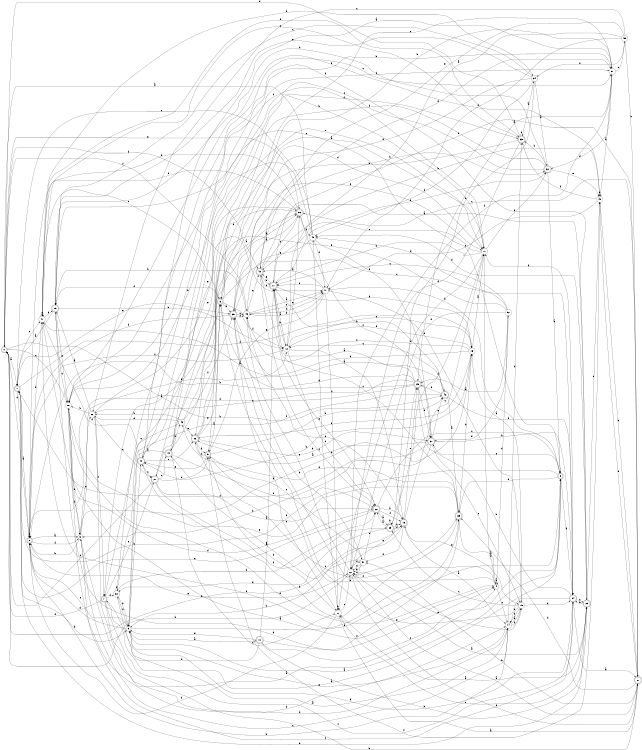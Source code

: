 digraph n43_6 {
__start0 [label="" shape="none"];

rankdir=LR;
size="8,5";

s0 [style="rounded,filled", color="black", fillcolor="white" shape="doublecircle", label="0"];
s1 [style="rounded,filled", color="black", fillcolor="white" shape="doublecircle", label="1"];
s2 [style="rounded,filled", color="black", fillcolor="white" shape="doublecircle", label="2"];
s3 [style="filled", color="black", fillcolor="white" shape="circle", label="3"];
s4 [style="filled", color="black", fillcolor="white" shape="circle", label="4"];
s5 [style="rounded,filled", color="black", fillcolor="white" shape="doublecircle", label="5"];
s6 [style="rounded,filled", color="black", fillcolor="white" shape="doublecircle", label="6"];
s7 [style="rounded,filled", color="black", fillcolor="white" shape="doublecircle", label="7"];
s8 [style="rounded,filled", color="black", fillcolor="white" shape="doublecircle", label="8"];
s9 [style="filled", color="black", fillcolor="white" shape="circle", label="9"];
s10 [style="rounded,filled", color="black", fillcolor="white" shape="doublecircle", label="10"];
s11 [style="rounded,filled", color="black", fillcolor="white" shape="doublecircle", label="11"];
s12 [style="filled", color="black", fillcolor="white" shape="circle", label="12"];
s13 [style="rounded,filled", color="black", fillcolor="white" shape="doublecircle", label="13"];
s14 [style="filled", color="black", fillcolor="white" shape="circle", label="14"];
s15 [style="filled", color="black", fillcolor="white" shape="circle", label="15"];
s16 [style="filled", color="black", fillcolor="white" shape="circle", label="16"];
s17 [style="filled", color="black", fillcolor="white" shape="circle", label="17"];
s18 [style="filled", color="black", fillcolor="white" shape="circle", label="18"];
s19 [style="rounded,filled", color="black", fillcolor="white" shape="doublecircle", label="19"];
s20 [style="filled", color="black", fillcolor="white" shape="circle", label="20"];
s21 [style="rounded,filled", color="black", fillcolor="white" shape="doublecircle", label="21"];
s22 [style="filled", color="black", fillcolor="white" shape="circle", label="22"];
s23 [style="rounded,filled", color="black", fillcolor="white" shape="doublecircle", label="23"];
s24 [style="rounded,filled", color="black", fillcolor="white" shape="doublecircle", label="24"];
s25 [style="rounded,filled", color="black", fillcolor="white" shape="doublecircle", label="25"];
s26 [style="filled", color="black", fillcolor="white" shape="circle", label="26"];
s27 [style="rounded,filled", color="black", fillcolor="white" shape="doublecircle", label="27"];
s28 [style="rounded,filled", color="black", fillcolor="white" shape="doublecircle", label="28"];
s29 [style="rounded,filled", color="black", fillcolor="white" shape="doublecircle", label="29"];
s30 [style="filled", color="black", fillcolor="white" shape="circle", label="30"];
s31 [style="filled", color="black", fillcolor="white" shape="circle", label="31"];
s32 [style="rounded,filled", color="black", fillcolor="white" shape="doublecircle", label="32"];
s33 [style="rounded,filled", color="black", fillcolor="white" shape="doublecircle", label="33"];
s34 [style="filled", color="black", fillcolor="white" shape="circle", label="34"];
s35 [style="rounded,filled", color="black", fillcolor="white" shape="doublecircle", label="35"];
s36 [style="rounded,filled", color="black", fillcolor="white" shape="doublecircle", label="36"];
s37 [style="rounded,filled", color="black", fillcolor="white" shape="doublecircle", label="37"];
s38 [style="rounded,filled", color="black", fillcolor="white" shape="doublecircle", label="38"];
s39 [style="rounded,filled", color="black", fillcolor="white" shape="doublecircle", label="39"];
s40 [style="rounded,filled", color="black", fillcolor="white" shape="doublecircle", label="40"];
s41 [style="filled", color="black", fillcolor="white" shape="circle", label="41"];
s42 [style="rounded,filled", color="black", fillcolor="white" shape="doublecircle", label="42"];
s43 [style="filled", color="black", fillcolor="white" shape="circle", label="43"];
s44 [style="rounded,filled", color="black", fillcolor="white" shape="doublecircle", label="44"];
s45 [style="filled", color="black", fillcolor="white" shape="circle", label="45"];
s46 [style="filled", color="black", fillcolor="white" shape="circle", label="46"];
s47 [style="filled", color="black", fillcolor="white" shape="circle", label="47"];
s48 [style="rounded,filled", color="black", fillcolor="white" shape="doublecircle", label="48"];
s49 [style="filled", color="black", fillcolor="white" shape="circle", label="49"];
s50 [style="filled", color="black", fillcolor="white" shape="circle", label="50"];
s51 [style="filled", color="black", fillcolor="white" shape="circle", label="51"];
s52 [style="filled", color="black", fillcolor="white" shape="circle", label="52"];
s0 -> s1 [label="a"];
s0 -> s42 [label="b"];
s0 -> s18 [label="c"];
s0 -> s13 [label="d"];
s0 -> s36 [label="e"];
s0 -> s48 [label="f"];
s1 -> s2 [label="a"];
s1 -> s9 [label="b"];
s1 -> s41 [label="c"];
s1 -> s23 [label="d"];
s1 -> s35 [label="e"];
s1 -> s16 [label="f"];
s2 -> s3 [label="a"];
s2 -> s41 [label="b"];
s2 -> s2 [label="c"];
s2 -> s0 [label="d"];
s2 -> s22 [label="e"];
s2 -> s3 [label="f"];
s3 -> s4 [label="a"];
s3 -> s2 [label="b"];
s3 -> s24 [label="c"];
s3 -> s16 [label="d"];
s3 -> s26 [label="e"];
s3 -> s12 [label="f"];
s4 -> s4 [label="a"];
s4 -> s5 [label="b"];
s4 -> s14 [label="c"];
s4 -> s52 [label="d"];
s4 -> s13 [label="e"];
s4 -> s35 [label="f"];
s5 -> s6 [label="a"];
s5 -> s42 [label="b"];
s5 -> s51 [label="c"];
s5 -> s38 [label="d"];
s5 -> s40 [label="e"];
s5 -> s49 [label="f"];
s6 -> s7 [label="a"];
s6 -> s35 [label="b"];
s6 -> s24 [label="c"];
s6 -> s17 [label="d"];
s6 -> s41 [label="e"];
s6 -> s12 [label="f"];
s7 -> s8 [label="a"];
s7 -> s21 [label="b"];
s7 -> s24 [label="c"];
s7 -> s30 [label="d"];
s7 -> s27 [label="e"];
s7 -> s0 [label="f"];
s8 -> s9 [label="a"];
s8 -> s47 [label="b"];
s8 -> s37 [label="c"];
s8 -> s39 [label="d"];
s8 -> s1 [label="e"];
s8 -> s24 [label="f"];
s9 -> s10 [label="a"];
s9 -> s40 [label="b"];
s9 -> s2 [label="c"];
s9 -> s2 [label="d"];
s9 -> s8 [label="e"];
s9 -> s30 [label="f"];
s10 -> s11 [label="a"];
s10 -> s23 [label="b"];
s10 -> s8 [label="c"];
s10 -> s7 [label="d"];
s10 -> s9 [label="e"];
s10 -> s39 [label="f"];
s11 -> s12 [label="a"];
s11 -> s49 [label="b"];
s11 -> s48 [label="c"];
s11 -> s16 [label="d"];
s11 -> s48 [label="e"];
s11 -> s32 [label="f"];
s12 -> s13 [label="a"];
s12 -> s11 [label="b"];
s12 -> s16 [label="c"];
s12 -> s28 [label="d"];
s12 -> s36 [label="e"];
s12 -> s2 [label="f"];
s13 -> s14 [label="a"];
s13 -> s9 [label="b"];
s13 -> s17 [label="c"];
s13 -> s46 [label="d"];
s13 -> s25 [label="e"];
s13 -> s51 [label="f"];
s14 -> s15 [label="a"];
s14 -> s2 [label="b"];
s14 -> s3 [label="c"];
s14 -> s33 [label="d"];
s14 -> s9 [label="e"];
s14 -> s15 [label="f"];
s15 -> s16 [label="a"];
s15 -> s14 [label="b"];
s15 -> s29 [label="c"];
s15 -> s24 [label="d"];
s15 -> s22 [label="e"];
s15 -> s14 [label="f"];
s16 -> s17 [label="a"];
s16 -> s40 [label="b"];
s16 -> s46 [label="c"];
s16 -> s35 [label="d"];
s16 -> s38 [label="e"];
s16 -> s12 [label="f"];
s17 -> s4 [label="a"];
s17 -> s11 [label="b"];
s17 -> s18 [label="c"];
s17 -> s20 [label="d"];
s17 -> s48 [label="e"];
s17 -> s32 [label="f"];
s18 -> s4 [label="a"];
s18 -> s14 [label="b"];
s18 -> s19 [label="c"];
s18 -> s4 [label="d"];
s18 -> s3 [label="e"];
s18 -> s3 [label="f"];
s19 -> s1 [label="a"];
s19 -> s12 [label="b"];
s19 -> s8 [label="c"];
s19 -> s4 [label="d"];
s19 -> s18 [label="e"];
s19 -> s6 [label="f"];
s20 -> s21 [label="a"];
s20 -> s20 [label="b"];
s20 -> s45 [label="c"];
s20 -> s5 [label="d"];
s20 -> s22 [label="e"];
s20 -> s2 [label="f"];
s21 -> s22 [label="a"];
s21 -> s51 [label="b"];
s21 -> s36 [label="c"];
s21 -> s39 [label="d"];
s21 -> s49 [label="e"];
s21 -> s11 [label="f"];
s22 -> s23 [label="a"];
s22 -> s0 [label="b"];
s22 -> s46 [label="c"];
s22 -> s21 [label="d"];
s22 -> s25 [label="e"];
s22 -> s51 [label="f"];
s23 -> s20 [label="a"];
s23 -> s24 [label="b"];
s23 -> s49 [label="c"];
s23 -> s45 [label="d"];
s23 -> s20 [label="e"];
s23 -> s18 [label="f"];
s24 -> s21 [label="a"];
s24 -> s25 [label="b"];
s24 -> s23 [label="c"];
s24 -> s9 [label="d"];
s24 -> s6 [label="e"];
s24 -> s17 [label="f"];
s25 -> s11 [label="a"];
s25 -> s2 [label="b"];
s25 -> s26 [label="c"];
s25 -> s6 [label="d"];
s25 -> s37 [label="e"];
s25 -> s2 [label="f"];
s26 -> s19 [label="a"];
s26 -> s18 [label="b"];
s26 -> s27 [label="c"];
s26 -> s14 [label="d"];
s26 -> s47 [label="e"];
s26 -> s7 [label="f"];
s27 -> s28 [label="a"];
s27 -> s17 [label="b"];
s27 -> s0 [label="c"];
s27 -> s5 [label="d"];
s27 -> s44 [label="e"];
s27 -> s29 [label="f"];
s28 -> s29 [label="a"];
s28 -> s13 [label="b"];
s28 -> s8 [label="c"];
s28 -> s41 [label="d"];
s28 -> s1 [label="e"];
s28 -> s13 [label="f"];
s29 -> s28 [label="a"];
s29 -> s29 [label="b"];
s29 -> s13 [label="c"];
s29 -> s13 [label="d"];
s29 -> s30 [label="e"];
s29 -> s17 [label="f"];
s30 -> s14 [label="a"];
s30 -> s9 [label="b"];
s30 -> s31 [label="c"];
s30 -> s30 [label="d"];
s30 -> s36 [label="e"];
s30 -> s28 [label="f"];
s31 -> s25 [label="a"];
s31 -> s6 [label="b"];
s31 -> s5 [label="c"];
s31 -> s32 [label="d"];
s31 -> s50 [label="e"];
s31 -> s22 [label="f"];
s32 -> s8 [label="a"];
s32 -> s33 [label="b"];
s32 -> s40 [label="c"];
s32 -> s19 [label="d"];
s32 -> s49 [label="e"];
s32 -> s38 [label="f"];
s33 -> s34 [label="a"];
s33 -> s6 [label="b"];
s33 -> s41 [label="c"];
s33 -> s0 [label="d"];
s33 -> s33 [label="e"];
s33 -> s22 [label="f"];
s34 -> s32 [label="a"];
s34 -> s29 [label="b"];
s34 -> s19 [label="c"];
s34 -> s35 [label="d"];
s34 -> s19 [label="e"];
s34 -> s45 [label="f"];
s35 -> s36 [label="a"];
s35 -> s32 [label="b"];
s35 -> s46 [label="c"];
s35 -> s46 [label="d"];
s35 -> s20 [label="e"];
s35 -> s2 [label="f"];
s36 -> s35 [label="a"];
s36 -> s2 [label="b"];
s36 -> s37 [label="c"];
s36 -> s41 [label="d"];
s36 -> s44 [label="e"];
s36 -> s45 [label="f"];
s37 -> s38 [label="a"];
s37 -> s24 [label="b"];
s37 -> s15 [label="c"];
s37 -> s3 [label="d"];
s37 -> s42 [label="e"];
s37 -> s1 [label="f"];
s38 -> s36 [label="a"];
s38 -> s37 [label="b"];
s38 -> s39 [label="c"];
s38 -> s17 [label="d"];
s38 -> s6 [label="e"];
s38 -> s5 [label="f"];
s39 -> s15 [label="a"];
s39 -> s40 [label="b"];
s39 -> s11 [label="c"];
s39 -> s16 [label="d"];
s39 -> s18 [label="e"];
s39 -> s43 [label="f"];
s40 -> s31 [label="a"];
s40 -> s31 [label="b"];
s40 -> s27 [label="c"];
s40 -> s41 [label="d"];
s40 -> s38 [label="e"];
s40 -> s31 [label="f"];
s41 -> s42 [label="a"];
s41 -> s34 [label="b"];
s41 -> s41 [label="c"];
s41 -> s19 [label="d"];
s41 -> s33 [label="e"];
s41 -> s39 [label="f"];
s42 -> s39 [label="a"];
s42 -> s11 [label="b"];
s42 -> s12 [label="c"];
s42 -> s24 [label="d"];
s42 -> s25 [label="e"];
s42 -> s9 [label="f"];
s43 -> s17 [label="a"];
s43 -> s26 [label="b"];
s43 -> s7 [label="c"];
s43 -> s26 [label="d"];
s43 -> s38 [label="e"];
s43 -> s35 [label="f"];
s44 -> s9 [label="a"];
s44 -> s43 [label="b"];
s44 -> s20 [label="c"];
s44 -> s28 [label="d"];
s44 -> s17 [label="e"];
s44 -> s33 [label="f"];
s45 -> s0 [label="a"];
s45 -> s18 [label="b"];
s45 -> s1 [label="c"];
s45 -> s37 [label="d"];
s45 -> s46 [label="e"];
s45 -> s47 [label="f"];
s46 -> s47 [label="a"];
s46 -> s19 [label="b"];
s46 -> s47 [label="c"];
s46 -> s47 [label="d"];
s46 -> s48 [label="e"];
s46 -> s0 [label="f"];
s47 -> s48 [label="a"];
s47 -> s46 [label="b"];
s47 -> s20 [label="c"];
s47 -> s15 [label="d"];
s47 -> s5 [label="e"];
s47 -> s11 [label="f"];
s48 -> s23 [label="a"];
s48 -> s11 [label="b"];
s48 -> s36 [label="c"];
s48 -> s31 [label="d"];
s48 -> s28 [label="e"];
s48 -> s28 [label="f"];
s49 -> s31 [label="a"];
s49 -> s49 [label="b"];
s49 -> s47 [label="c"];
s49 -> s21 [label="d"];
s49 -> s18 [label="e"];
s49 -> s33 [label="f"];
s50 -> s12 [label="a"];
s50 -> s21 [label="b"];
s50 -> s26 [label="c"];
s50 -> s47 [label="d"];
s50 -> s48 [label="e"];
s50 -> s34 [label="f"];
s51 -> s44 [label="a"];
s51 -> s35 [label="b"];
s51 -> s28 [label="c"];
s51 -> s22 [label="d"];
s51 -> s22 [label="e"];
s51 -> s22 [label="f"];
s52 -> s25 [label="a"];
s52 -> s27 [label="b"];
s52 -> s11 [label="c"];
s52 -> s45 [label="d"];
s52 -> s37 [label="e"];
s52 -> s22 [label="f"];

}